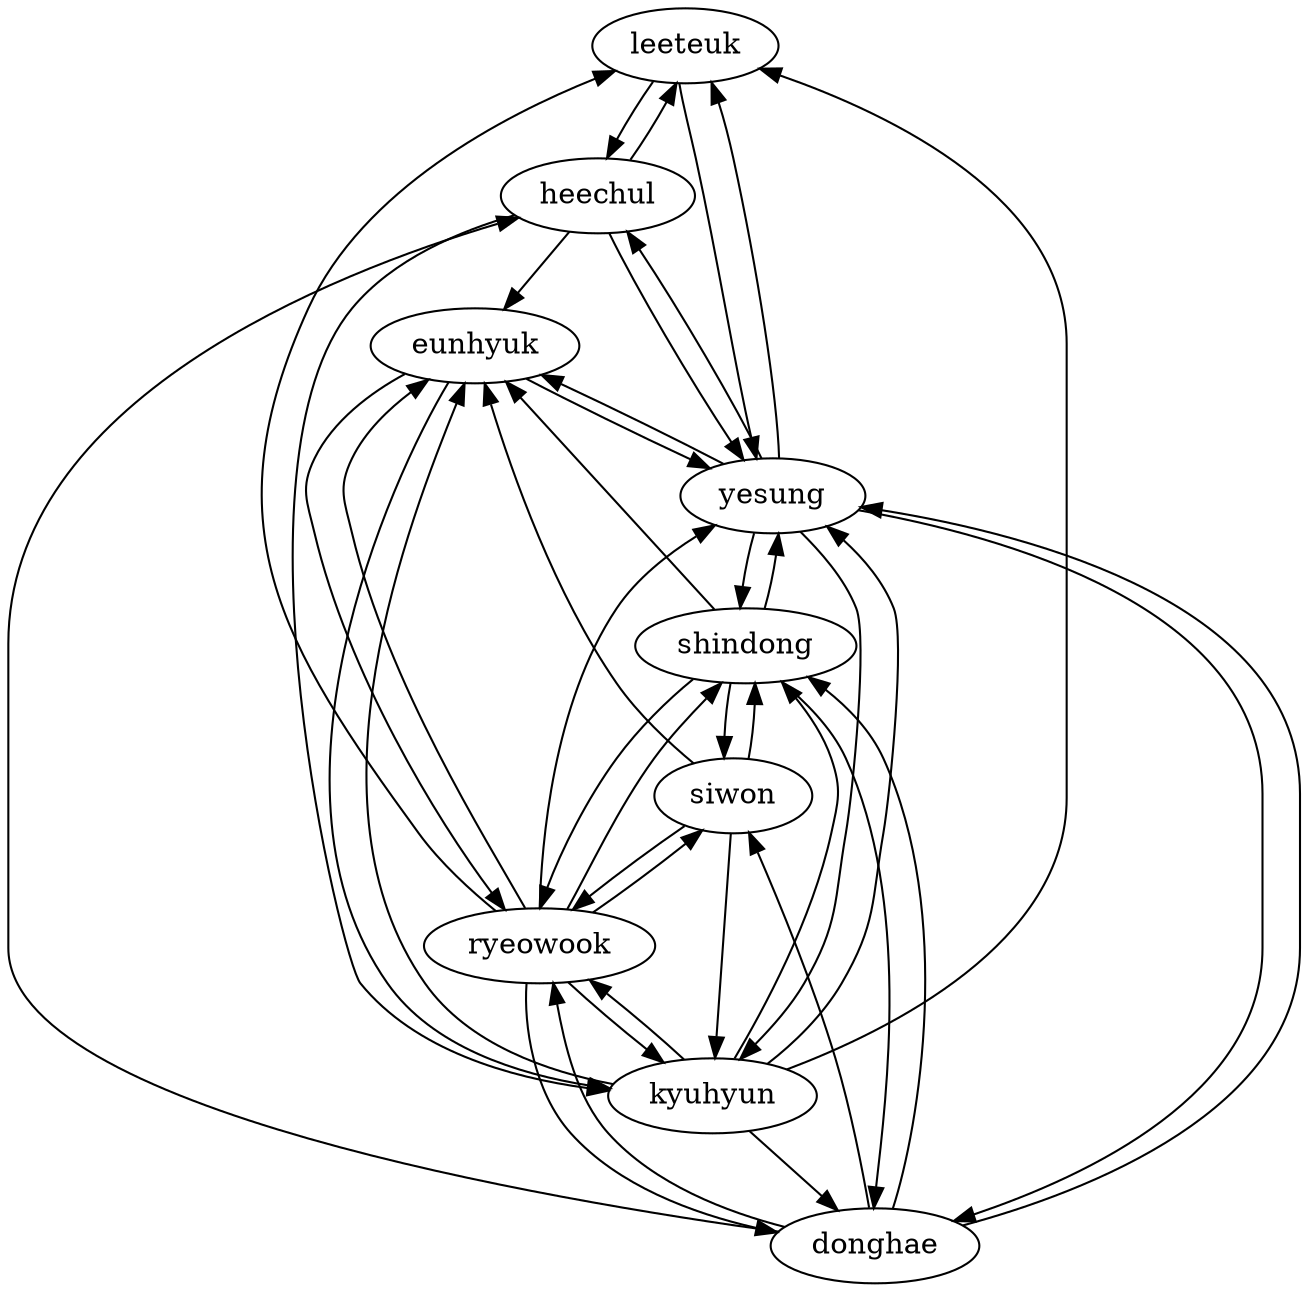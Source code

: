 digraph {
leeteuk->heechul;
heechul->leeteuk;
leeteuk->yesung;
yesung->leeteuk;
ryeowook->leeteuk;
kyuhyun->leeteuk;
heechul->yesung;
yesung->heechul;
heechul->eunhyuk;
donghae->heechul;
heechul->kyuhyun;
yesung->shindong;
shindong->yesung;
yesung->eunhyuk;
eunhyuk->yesung;
yesung->donghae;
donghae->yesung;
ryeowook->yesung;
yesung->kyuhyun;
kyuhyun->yesung;
shindong->eunhyuk;
shindong->donghae;
donghae->shindong;
shindong->siwon;
siwon->shindong;
shindong->ryeowook;
ryeowook->shindong;
kyuhyun->shindong;
siwon->eunhyuk;
eunhyuk->ryeowook;
ryeowook->eunhyuk;
eunhyuk->kyuhyun;
kyuhyun->eunhyuk;
donghae->siwon;
donghae->ryeowook;
ryeowook->donghae;
kyuhyun->donghae;
siwon->ryeowook;
ryeowook->siwon;
siwon->kyuhyun;
ryeowook->kyuhyun;
kyuhyun->ryeowook;
}